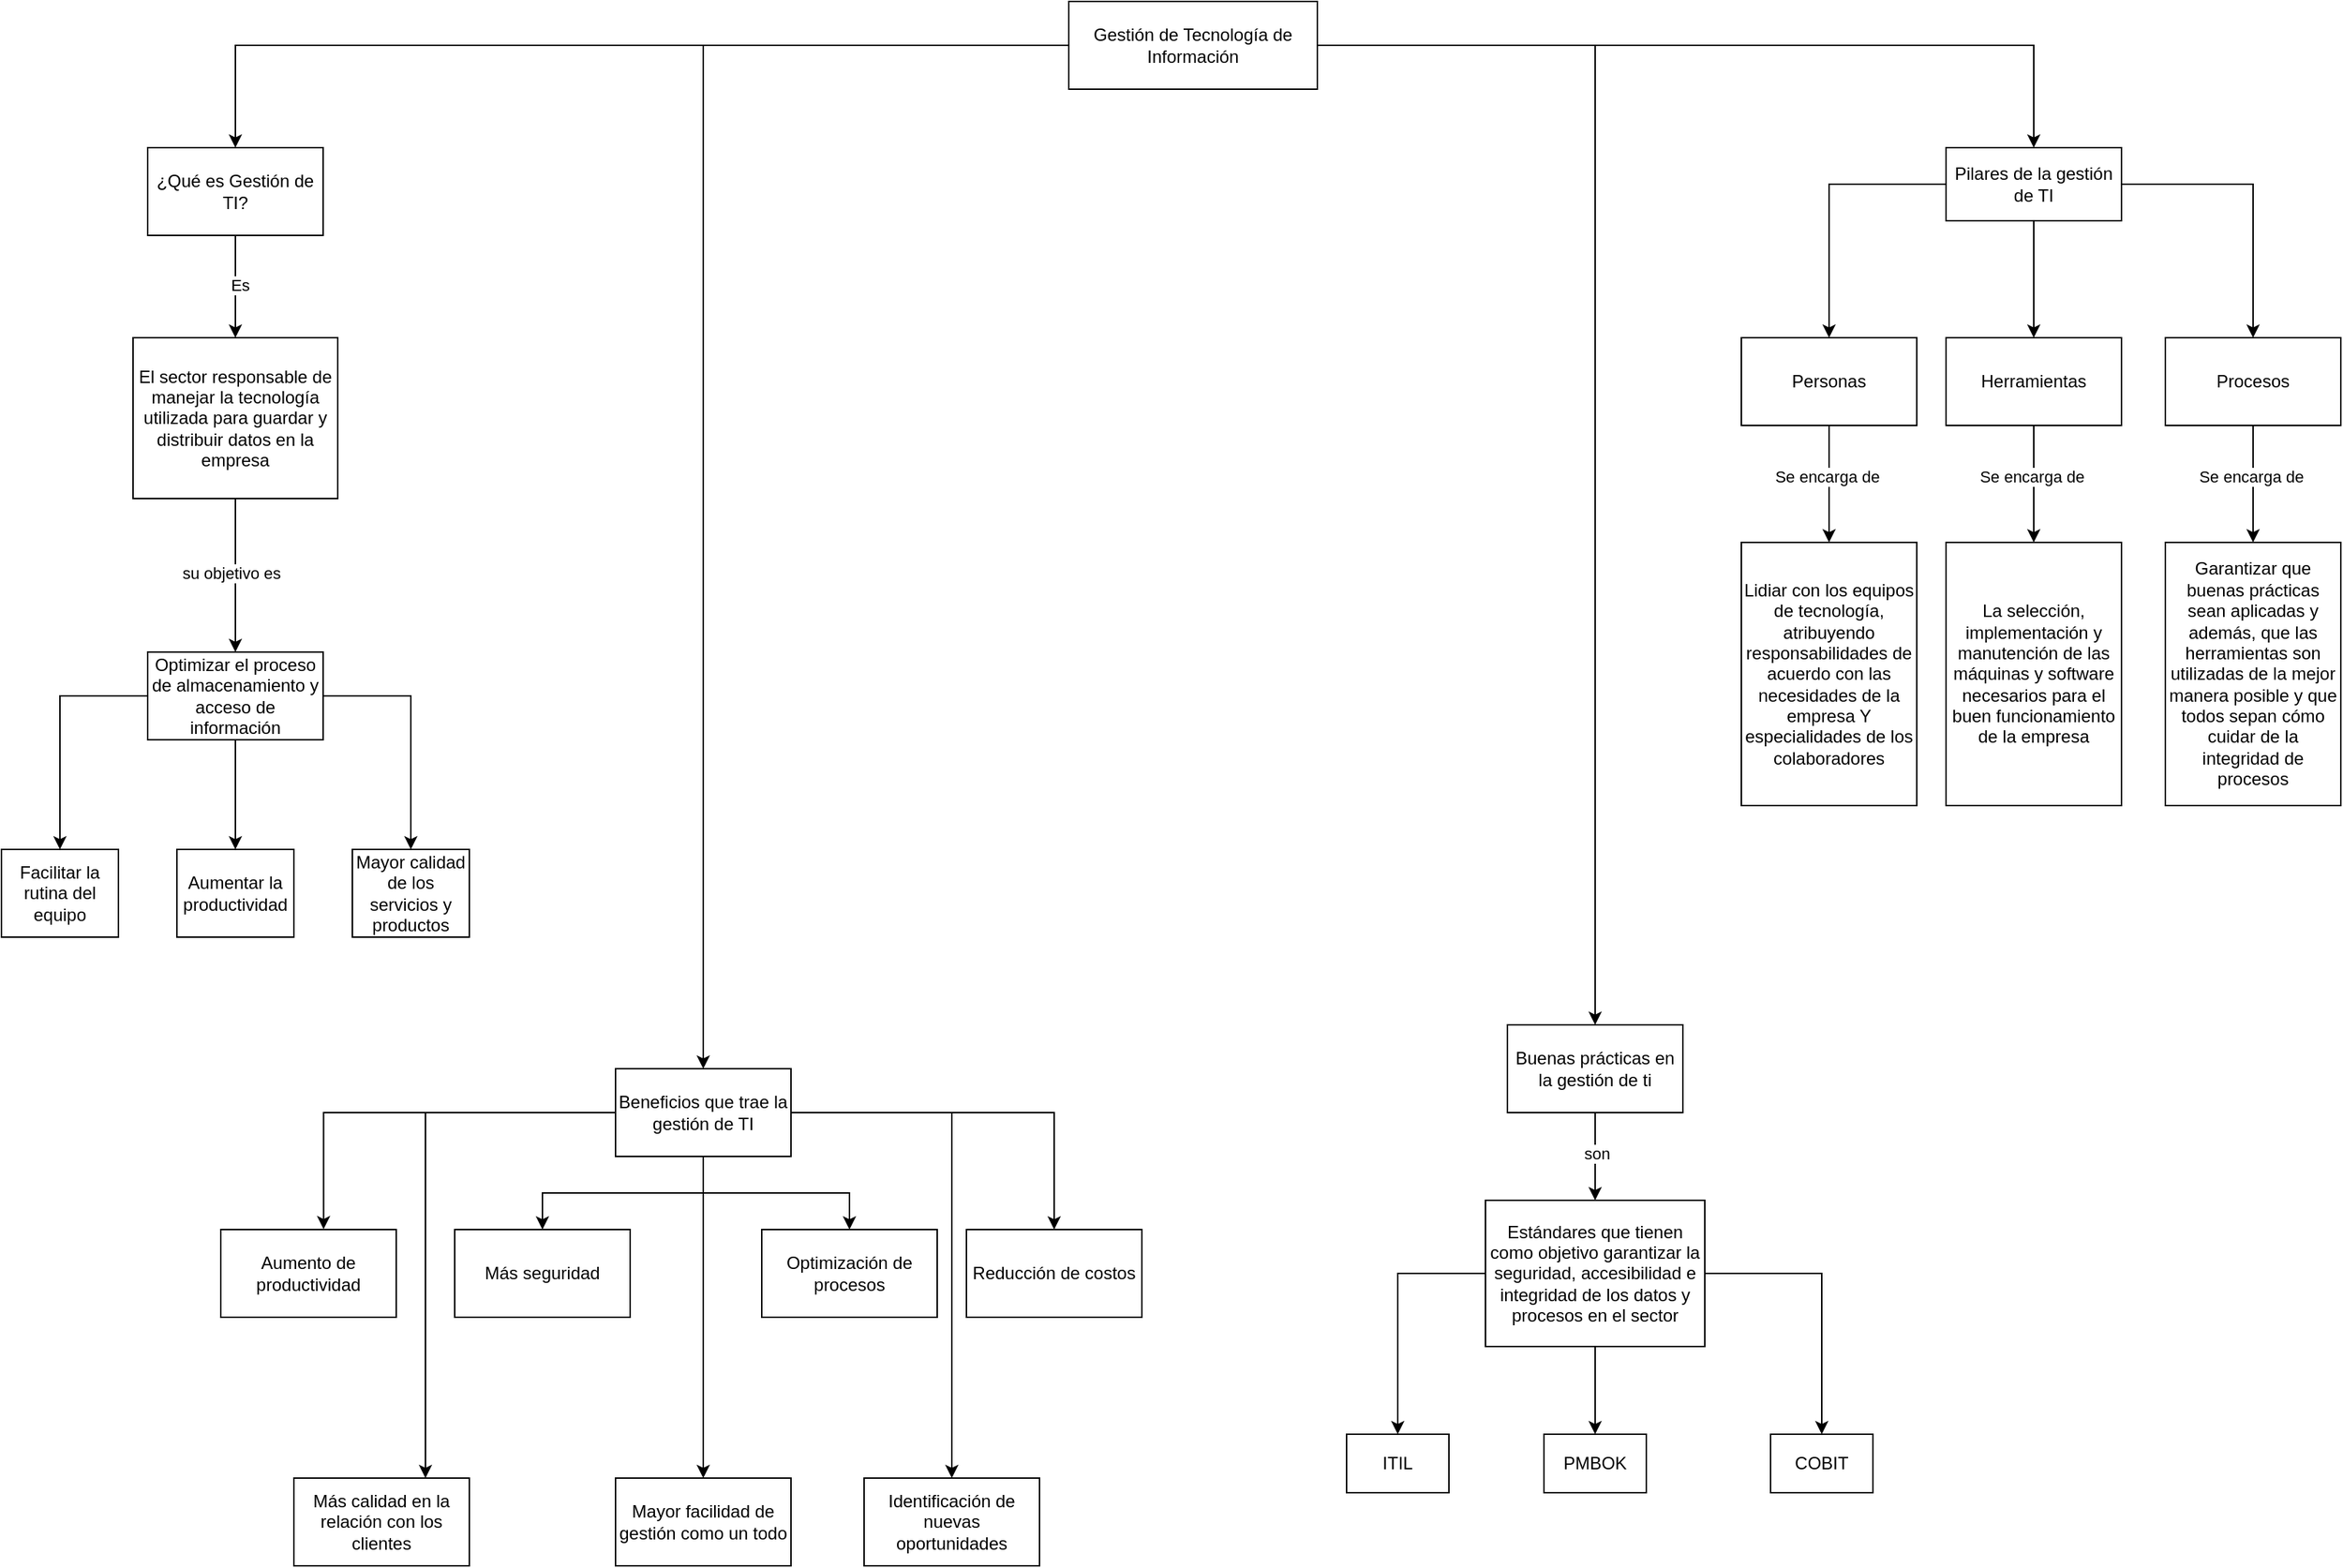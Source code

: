 <mxfile version="17.3.0" type="device"><diagram id="o9r7qpKlGIW8uzMibicU" name="Page-1"><mxGraphModel dx="1598" dy="1535" grid="1" gridSize="10" guides="1" tooltips="1" connect="1" arrows="1" fold="1" page="1" pageScale="1" pageWidth="827" pageHeight="1169" math="0" shadow="0"><root><mxCell id="0"/><mxCell id="1" parent="0"/><mxCell id="kwDFRLTVrLXTa8zGkGyR-57" style="edgeStyle=orthogonalEdgeStyle;rounded=0;orthogonalLoop=1;jettySize=auto;html=1;entryX=0.5;entryY=0;entryDx=0;entryDy=0;" edge="1" parent="1" source="kwDFRLTVrLXTa8zGkGyR-1" target="kwDFRLTVrLXTa8zGkGyR-2"><mxGeometry relative="1" as="geometry"/></mxCell><mxCell id="kwDFRLTVrLXTa8zGkGyR-58" style="edgeStyle=orthogonalEdgeStyle;rounded=0;orthogonalLoop=1;jettySize=auto;html=1;entryX=0.5;entryY=0;entryDx=0;entryDy=0;" edge="1" parent="1" source="kwDFRLTVrLXTa8zGkGyR-1" target="kwDFRLTVrLXTa8zGkGyR-32"><mxGeometry relative="1" as="geometry"/></mxCell><mxCell id="kwDFRLTVrLXTa8zGkGyR-59" style="edgeStyle=orthogonalEdgeStyle;rounded=0;orthogonalLoop=1;jettySize=auto;html=1;entryX=0.5;entryY=0;entryDx=0;entryDy=0;" edge="1" parent="1" source="kwDFRLTVrLXTa8zGkGyR-1" target="kwDFRLTVrLXTa8zGkGyR-15"><mxGeometry relative="1" as="geometry"/></mxCell><mxCell id="kwDFRLTVrLXTa8zGkGyR-60" style="edgeStyle=orthogonalEdgeStyle;rounded=0;orthogonalLoop=1;jettySize=auto;html=1;entryX=0.5;entryY=0;entryDx=0;entryDy=0;" edge="1" parent="1" source="kwDFRLTVrLXTa8zGkGyR-1" target="kwDFRLTVrLXTa8zGkGyR-47"><mxGeometry relative="1" as="geometry"/></mxCell><mxCell id="kwDFRLTVrLXTa8zGkGyR-1" value="Gestión de Tecnología de Información" style="rounded=0;whiteSpace=wrap;html=1;" vertex="1" parent="1"><mxGeometry x="750" y="40" width="170" height="60" as="geometry"/></mxCell><mxCell id="kwDFRLTVrLXTa8zGkGyR-4" value="" style="edgeStyle=orthogonalEdgeStyle;rounded=0;orthogonalLoop=1;jettySize=auto;html=1;" edge="1" parent="1" source="kwDFRLTVrLXTa8zGkGyR-2" target="kwDFRLTVrLXTa8zGkGyR-3"><mxGeometry relative="1" as="geometry"/></mxCell><mxCell id="kwDFRLTVrLXTa8zGkGyR-5" value="Es" style="edgeLabel;html=1;align=center;verticalAlign=middle;resizable=0;points=[];" vertex="1" connectable="0" parent="kwDFRLTVrLXTa8zGkGyR-4"><mxGeometry x="-0.05" y="3" relative="1" as="geometry"><mxPoint as="offset"/></mxGeometry></mxCell><mxCell id="kwDFRLTVrLXTa8zGkGyR-2" value="¿Qué es Gestión de TI?" style="rounded=0;whiteSpace=wrap;html=1;" vertex="1" parent="1"><mxGeometry x="120" y="140" width="120" height="60" as="geometry"/></mxCell><mxCell id="kwDFRLTVrLXTa8zGkGyR-7" value="" style="edgeStyle=orthogonalEdgeStyle;rounded=0;orthogonalLoop=1;jettySize=auto;html=1;" edge="1" parent="1" source="kwDFRLTVrLXTa8zGkGyR-3" target="kwDFRLTVrLXTa8zGkGyR-6"><mxGeometry relative="1" as="geometry"/></mxCell><mxCell id="kwDFRLTVrLXTa8zGkGyR-8" value="su objetivo es" style="edgeLabel;html=1;align=center;verticalAlign=middle;resizable=0;points=[];" vertex="1" connectable="0" parent="kwDFRLTVrLXTa8zGkGyR-7"><mxGeometry x="-0.029" y="-3" relative="1" as="geometry"><mxPoint as="offset"/></mxGeometry></mxCell><mxCell id="kwDFRLTVrLXTa8zGkGyR-3" value="El sector responsable de manejar la tecnología utilizada para guardar y distribuir datos en la empresa" style="whiteSpace=wrap;html=1;rounded=0;" vertex="1" parent="1"><mxGeometry x="110" y="270" width="140" height="110" as="geometry"/></mxCell><mxCell id="kwDFRLTVrLXTa8zGkGyR-12" style="edgeStyle=orthogonalEdgeStyle;rounded=0;orthogonalLoop=1;jettySize=auto;html=1;entryX=0.5;entryY=0;entryDx=0;entryDy=0;" edge="1" parent="1" source="kwDFRLTVrLXTa8zGkGyR-6" target="kwDFRLTVrLXTa8zGkGyR-9"><mxGeometry relative="1" as="geometry"/></mxCell><mxCell id="kwDFRLTVrLXTa8zGkGyR-13" style="edgeStyle=orthogonalEdgeStyle;rounded=0;orthogonalLoop=1;jettySize=auto;html=1;entryX=0.5;entryY=0;entryDx=0;entryDy=0;" edge="1" parent="1" source="kwDFRLTVrLXTa8zGkGyR-6" target="kwDFRLTVrLXTa8zGkGyR-10"><mxGeometry relative="1" as="geometry"/></mxCell><mxCell id="kwDFRLTVrLXTa8zGkGyR-14" style="edgeStyle=orthogonalEdgeStyle;rounded=0;orthogonalLoop=1;jettySize=auto;html=1;" edge="1" parent="1" source="kwDFRLTVrLXTa8zGkGyR-6" target="kwDFRLTVrLXTa8zGkGyR-11"><mxGeometry relative="1" as="geometry"/></mxCell><mxCell id="kwDFRLTVrLXTa8zGkGyR-6" value="Optimizar el proceso de almacenamiento y acceso de información" style="whiteSpace=wrap;html=1;rounded=0;" vertex="1" parent="1"><mxGeometry x="120" y="485" width="120" height="60" as="geometry"/></mxCell><mxCell id="kwDFRLTVrLXTa8zGkGyR-9" value="Facilitar la rutina del equipo" style="rounded=0;whiteSpace=wrap;html=1;" vertex="1" parent="1"><mxGeometry x="20" y="620" width="80" height="60" as="geometry"/></mxCell><mxCell id="kwDFRLTVrLXTa8zGkGyR-10" value="Aumentar la productividad" style="rounded=0;whiteSpace=wrap;html=1;" vertex="1" parent="1"><mxGeometry x="140" y="620" width="80" height="60" as="geometry"/></mxCell><mxCell id="kwDFRLTVrLXTa8zGkGyR-11" value="Mayor calidad de los servicios y productos" style="rounded=0;whiteSpace=wrap;html=1;" vertex="1" parent="1"><mxGeometry x="260" y="620" width="80" height="60" as="geometry"/></mxCell><mxCell id="kwDFRLTVrLXTa8zGkGyR-29" style="edgeStyle=orthogonalEdgeStyle;rounded=0;orthogonalLoop=1;jettySize=auto;html=1;entryX=0.5;entryY=0;entryDx=0;entryDy=0;" edge="1" parent="1" source="kwDFRLTVrLXTa8zGkGyR-15" target="kwDFRLTVrLXTa8zGkGyR-16"><mxGeometry relative="1" as="geometry"/></mxCell><mxCell id="kwDFRLTVrLXTa8zGkGyR-30" style="edgeStyle=orthogonalEdgeStyle;rounded=0;orthogonalLoop=1;jettySize=auto;html=1;" edge="1" parent="1" source="kwDFRLTVrLXTa8zGkGyR-15" target="kwDFRLTVrLXTa8zGkGyR-23"><mxGeometry relative="1" as="geometry"/></mxCell><mxCell id="kwDFRLTVrLXTa8zGkGyR-31" style="edgeStyle=orthogonalEdgeStyle;rounded=0;orthogonalLoop=1;jettySize=auto;html=1;entryX=0.5;entryY=0;entryDx=0;entryDy=0;" edge="1" parent="1" source="kwDFRLTVrLXTa8zGkGyR-15" target="kwDFRLTVrLXTa8zGkGyR-27"><mxGeometry relative="1" as="geometry"/></mxCell><mxCell id="kwDFRLTVrLXTa8zGkGyR-15" value="Pilares de la gestión de TI" style="rounded=0;whiteSpace=wrap;html=1;" vertex="1" parent="1"><mxGeometry x="1350" y="140" width="120" height="50" as="geometry"/></mxCell><mxCell id="kwDFRLTVrLXTa8zGkGyR-19" value="" style="edgeStyle=orthogonalEdgeStyle;rounded=0;orthogonalLoop=1;jettySize=auto;html=1;" edge="1" parent="1" source="kwDFRLTVrLXTa8zGkGyR-16" target="kwDFRLTVrLXTa8zGkGyR-18"><mxGeometry relative="1" as="geometry"/></mxCell><mxCell id="kwDFRLTVrLXTa8zGkGyR-20" value="Se encarga de&amp;nbsp;" style="edgeLabel;html=1;align=center;verticalAlign=middle;resizable=0;points=[];" vertex="1" connectable="0" parent="kwDFRLTVrLXTa8zGkGyR-19"><mxGeometry x="-0.125" relative="1" as="geometry"><mxPoint as="offset"/></mxGeometry></mxCell><mxCell id="kwDFRLTVrLXTa8zGkGyR-16" value="Personas" style="rounded=0;whiteSpace=wrap;html=1;" vertex="1" parent="1"><mxGeometry x="1210" y="270" width="120" height="60" as="geometry"/></mxCell><mxCell id="kwDFRLTVrLXTa8zGkGyR-18" value="Lidiar con los equipos de tecnología, atribuyendo responsabilidades de acuerdo con las necesidades de la empresa Y especialidades de los colaboradores" style="rounded=0;whiteSpace=wrap;html=1;" vertex="1" parent="1"><mxGeometry x="1210" y="410" width="120" height="180" as="geometry"/></mxCell><mxCell id="kwDFRLTVrLXTa8zGkGyR-21" value="" style="edgeStyle=orthogonalEdgeStyle;rounded=0;orthogonalLoop=1;jettySize=auto;html=1;" edge="1" parent="1" source="kwDFRLTVrLXTa8zGkGyR-23" target="kwDFRLTVrLXTa8zGkGyR-24"><mxGeometry relative="1" as="geometry"/></mxCell><mxCell id="kwDFRLTVrLXTa8zGkGyR-22" value="Se encarga de&amp;nbsp;" style="edgeLabel;html=1;align=center;verticalAlign=middle;resizable=0;points=[];" vertex="1" connectable="0" parent="kwDFRLTVrLXTa8zGkGyR-21"><mxGeometry x="-0.125" relative="1" as="geometry"><mxPoint as="offset"/></mxGeometry></mxCell><mxCell id="kwDFRLTVrLXTa8zGkGyR-23" value="Herramientas" style="rounded=0;whiteSpace=wrap;html=1;" vertex="1" parent="1"><mxGeometry x="1350" y="270" width="120" height="60" as="geometry"/></mxCell><mxCell id="kwDFRLTVrLXTa8zGkGyR-24" value="La selección, implementación y manutención de las máquinas y software necesarios para el buen funcionamiento de la empresa" style="rounded=0;whiteSpace=wrap;html=1;" vertex="1" parent="1"><mxGeometry x="1350" y="410" width="120" height="180" as="geometry"/></mxCell><mxCell id="kwDFRLTVrLXTa8zGkGyR-25" value="" style="edgeStyle=orthogonalEdgeStyle;rounded=0;orthogonalLoop=1;jettySize=auto;html=1;" edge="1" parent="1" source="kwDFRLTVrLXTa8zGkGyR-27" target="kwDFRLTVrLXTa8zGkGyR-28"><mxGeometry relative="1" as="geometry"/></mxCell><mxCell id="kwDFRLTVrLXTa8zGkGyR-26" value="Se encarga de&amp;nbsp;" style="edgeLabel;html=1;align=center;verticalAlign=middle;resizable=0;points=[];" vertex="1" connectable="0" parent="kwDFRLTVrLXTa8zGkGyR-25"><mxGeometry x="-0.125" relative="1" as="geometry"><mxPoint as="offset"/></mxGeometry></mxCell><mxCell id="kwDFRLTVrLXTa8zGkGyR-27" value="Procesos" style="rounded=0;whiteSpace=wrap;html=1;" vertex="1" parent="1"><mxGeometry x="1500" y="270" width="120" height="60" as="geometry"/></mxCell><mxCell id="kwDFRLTVrLXTa8zGkGyR-28" value="Garantizar que buenas prácticas sean aplicadas y además, que las herramientas son utilizadas de la mejor manera posible y que todos sepan cómo cuidar de la integridad de procesos" style="rounded=0;whiteSpace=wrap;html=1;" vertex="1" parent="1"><mxGeometry x="1500" y="410" width="120" height="180" as="geometry"/></mxCell><mxCell id="kwDFRLTVrLXTa8zGkGyR-40" style="edgeStyle=orthogonalEdgeStyle;rounded=0;orthogonalLoop=1;jettySize=auto;html=1;entryX=0.586;entryY=-0.004;entryDx=0;entryDy=0;entryPerimeter=0;" edge="1" parent="1" source="kwDFRLTVrLXTa8zGkGyR-32" target="kwDFRLTVrLXTa8zGkGyR-33"><mxGeometry relative="1" as="geometry"/></mxCell><mxCell id="kwDFRLTVrLXTa8zGkGyR-41" style="edgeStyle=orthogonalEdgeStyle;rounded=0;orthogonalLoop=1;jettySize=auto;html=1;entryX=0.5;entryY=0;entryDx=0;entryDy=0;" edge="1" parent="1" source="kwDFRLTVrLXTa8zGkGyR-32" target="kwDFRLTVrLXTa8zGkGyR-35"><mxGeometry relative="1" as="geometry"/></mxCell><mxCell id="kwDFRLTVrLXTa8zGkGyR-42" style="edgeStyle=orthogonalEdgeStyle;rounded=0;orthogonalLoop=1;jettySize=auto;html=1;entryX=0.5;entryY=0;entryDx=0;entryDy=0;" edge="1" parent="1" source="kwDFRLTVrLXTa8zGkGyR-32" target="kwDFRLTVrLXTa8zGkGyR-36"><mxGeometry relative="1" as="geometry"/></mxCell><mxCell id="kwDFRLTVrLXTa8zGkGyR-43" style="edgeStyle=orthogonalEdgeStyle;rounded=0;orthogonalLoop=1;jettySize=auto;html=1;" edge="1" parent="1" source="kwDFRLTVrLXTa8zGkGyR-32" target="kwDFRLTVrLXTa8zGkGyR-34"><mxGeometry relative="1" as="geometry"/></mxCell><mxCell id="kwDFRLTVrLXTa8zGkGyR-44" style="edgeStyle=orthogonalEdgeStyle;rounded=0;orthogonalLoop=1;jettySize=auto;html=1;entryX=0.75;entryY=0;entryDx=0;entryDy=0;" edge="1" parent="1" source="kwDFRLTVrLXTa8zGkGyR-32" target="kwDFRLTVrLXTa8zGkGyR-37"><mxGeometry relative="1" as="geometry"/></mxCell><mxCell id="kwDFRLTVrLXTa8zGkGyR-45" style="edgeStyle=orthogonalEdgeStyle;rounded=0;orthogonalLoop=1;jettySize=auto;html=1;entryX=0.5;entryY=0;entryDx=0;entryDy=0;" edge="1" parent="1" source="kwDFRLTVrLXTa8zGkGyR-32" target="kwDFRLTVrLXTa8zGkGyR-38"><mxGeometry relative="1" as="geometry"/></mxCell><mxCell id="kwDFRLTVrLXTa8zGkGyR-46" style="edgeStyle=orthogonalEdgeStyle;rounded=0;orthogonalLoop=1;jettySize=auto;html=1;" edge="1" parent="1" source="kwDFRLTVrLXTa8zGkGyR-32" target="kwDFRLTVrLXTa8zGkGyR-39"><mxGeometry relative="1" as="geometry"/></mxCell><mxCell id="kwDFRLTVrLXTa8zGkGyR-32" value="Beneficios que trae la gestión de TI" style="rounded=0;whiteSpace=wrap;html=1;" vertex="1" parent="1"><mxGeometry x="440" y="770" width="120" height="60" as="geometry"/></mxCell><mxCell id="kwDFRLTVrLXTa8zGkGyR-33" value="Aumento de productividad" style="rounded=0;whiteSpace=wrap;html=1;" vertex="1" parent="1"><mxGeometry x="170" y="880" width="120" height="60" as="geometry"/></mxCell><mxCell id="kwDFRLTVrLXTa8zGkGyR-34" value="Reducción de costos" style="rounded=0;whiteSpace=wrap;html=1;" vertex="1" parent="1"><mxGeometry x="680" y="880" width="120" height="60" as="geometry"/></mxCell><mxCell id="kwDFRLTVrLXTa8zGkGyR-35" value="Más seguridad" style="rounded=0;whiteSpace=wrap;html=1;" vertex="1" parent="1"><mxGeometry x="330" y="880" width="120" height="60" as="geometry"/></mxCell><mxCell id="kwDFRLTVrLXTa8zGkGyR-36" value="Optimización de procesos" style="rounded=0;whiteSpace=wrap;html=1;" vertex="1" parent="1"><mxGeometry x="540" y="880" width="120" height="60" as="geometry"/></mxCell><mxCell id="kwDFRLTVrLXTa8zGkGyR-37" value="Más calidad en la relación con los clientes" style="rounded=0;whiteSpace=wrap;html=1;" vertex="1" parent="1"><mxGeometry x="220" y="1050" width="120" height="60" as="geometry"/></mxCell><mxCell id="kwDFRLTVrLXTa8zGkGyR-38" value="Mayor facilidad de gestión como un todo" style="rounded=0;whiteSpace=wrap;html=1;" vertex="1" parent="1"><mxGeometry x="440" y="1050" width="120" height="60" as="geometry"/></mxCell><mxCell id="kwDFRLTVrLXTa8zGkGyR-39" value="Identificación de nuevas oportunidades" style="rounded=0;whiteSpace=wrap;html=1;" vertex="1" parent="1"><mxGeometry x="610" y="1050" width="120" height="60" as="geometry"/></mxCell><mxCell id="kwDFRLTVrLXTa8zGkGyR-49" value="" style="edgeStyle=orthogonalEdgeStyle;rounded=0;orthogonalLoop=1;jettySize=auto;html=1;" edge="1" parent="1" source="kwDFRLTVrLXTa8zGkGyR-47" target="kwDFRLTVrLXTa8zGkGyR-48"><mxGeometry relative="1" as="geometry"/></mxCell><mxCell id="kwDFRLTVrLXTa8zGkGyR-50" value="son" style="edgeLabel;html=1;align=center;verticalAlign=middle;resizable=0;points=[];" vertex="1" connectable="0" parent="kwDFRLTVrLXTa8zGkGyR-49"><mxGeometry x="-0.075" y="1" relative="1" as="geometry"><mxPoint as="offset"/></mxGeometry></mxCell><mxCell id="kwDFRLTVrLXTa8zGkGyR-47" value="Buenas prácticas en la gestión de ti" style="rounded=0;whiteSpace=wrap;html=1;" vertex="1" parent="1"><mxGeometry x="1050" y="740" width="120" height="60" as="geometry"/></mxCell><mxCell id="kwDFRLTVrLXTa8zGkGyR-52" value="" style="edgeStyle=orthogonalEdgeStyle;rounded=0;orthogonalLoop=1;jettySize=auto;html=1;" edge="1" parent="1" source="kwDFRLTVrLXTa8zGkGyR-48" target="kwDFRLTVrLXTa8zGkGyR-51"><mxGeometry relative="1" as="geometry"/></mxCell><mxCell id="kwDFRLTVrLXTa8zGkGyR-55" style="edgeStyle=orthogonalEdgeStyle;rounded=0;orthogonalLoop=1;jettySize=auto;html=1;exitX=1;exitY=0.5;exitDx=0;exitDy=0;" edge="1" parent="1" source="kwDFRLTVrLXTa8zGkGyR-48" target="kwDFRLTVrLXTa8zGkGyR-54"><mxGeometry relative="1" as="geometry"/></mxCell><mxCell id="kwDFRLTVrLXTa8zGkGyR-56" value="" style="edgeStyle=orthogonalEdgeStyle;rounded=0;orthogonalLoop=1;jettySize=auto;html=1;" edge="1" parent="1" source="kwDFRLTVrLXTa8zGkGyR-48" target="kwDFRLTVrLXTa8zGkGyR-53"><mxGeometry relative="1" as="geometry"/></mxCell><mxCell id="kwDFRLTVrLXTa8zGkGyR-48" value="Estándares que tienen como objetivo garantizar la seguridad, accesibilidad e integridad de los datos y procesos en el sector" style="rounded=0;whiteSpace=wrap;html=1;" vertex="1" parent="1"><mxGeometry x="1035" y="860" width="150" height="100" as="geometry"/></mxCell><mxCell id="kwDFRLTVrLXTa8zGkGyR-51" value="ITIL" style="rounded=0;whiteSpace=wrap;html=1;" vertex="1" parent="1"><mxGeometry x="940" y="1020" width="70" height="40" as="geometry"/></mxCell><mxCell id="kwDFRLTVrLXTa8zGkGyR-53" value="PMBOK" style="rounded=0;whiteSpace=wrap;html=1;" vertex="1" parent="1"><mxGeometry x="1075" y="1020" width="70" height="40" as="geometry"/></mxCell><mxCell id="kwDFRLTVrLXTa8zGkGyR-54" value="COBIT" style="rounded=0;whiteSpace=wrap;html=1;" vertex="1" parent="1"><mxGeometry x="1230" y="1020" width="70" height="40" as="geometry"/></mxCell></root></mxGraphModel></diagram></mxfile>
